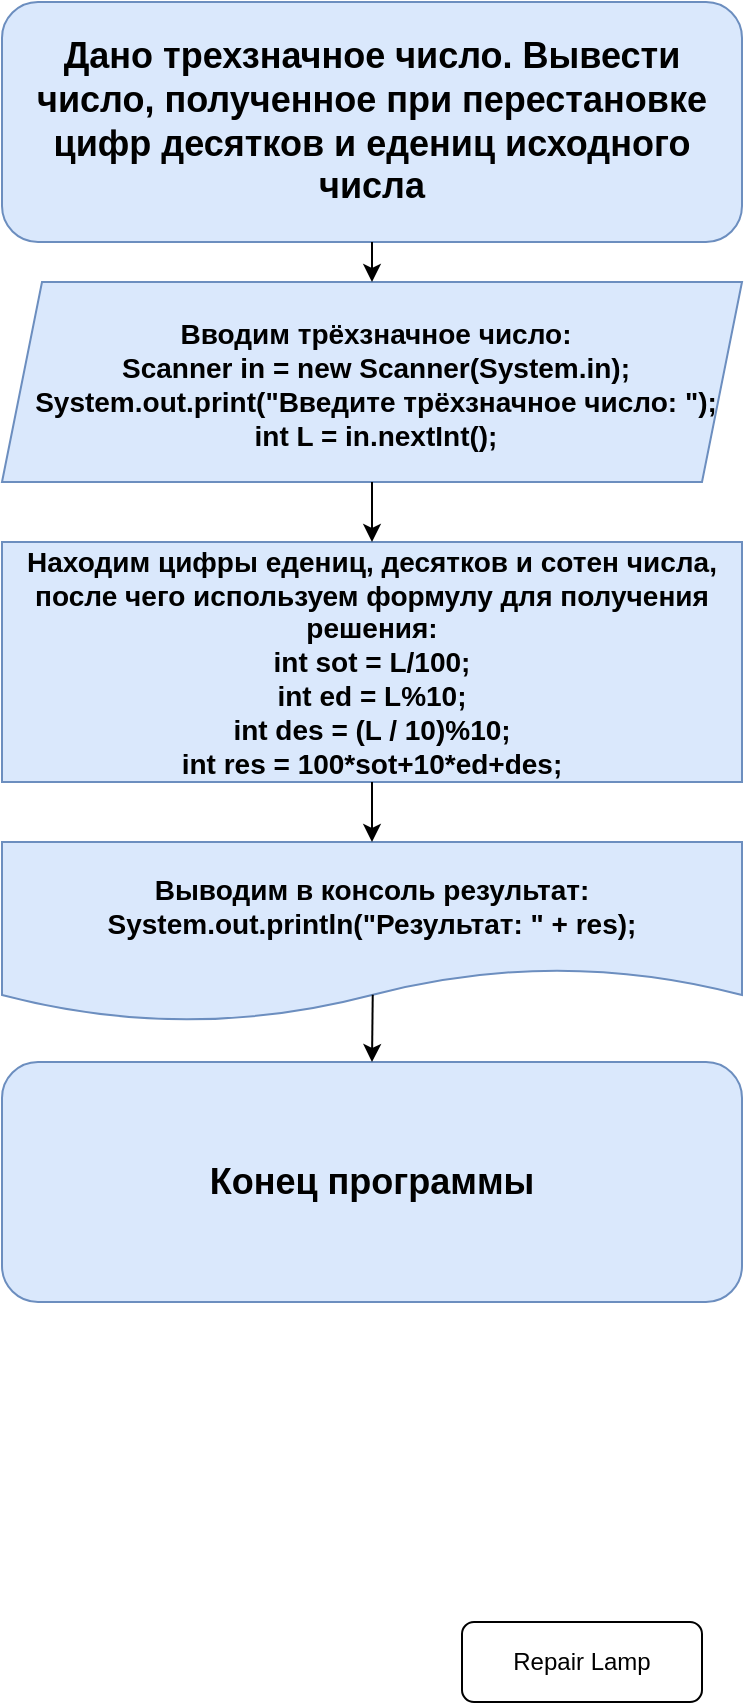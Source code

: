 <mxfile version="20.0.4" type="github">
  <diagram id="C5RBs43oDa-KdzZeNtuy" name="Page-1">
    <mxGraphModel dx="1038" dy="556" grid="1" gridSize="10" guides="1" tooltips="1" connect="1" arrows="1" fold="1" page="1" pageScale="1" pageWidth="827" pageHeight="1169" math="0" shadow="0">
      <root>
        <mxCell id="WIyWlLk6GJQsqaUBKTNV-0" />
        <mxCell id="WIyWlLk6GJQsqaUBKTNV-1" parent="WIyWlLk6GJQsqaUBKTNV-0" />
        <mxCell id="WIyWlLk6GJQsqaUBKTNV-3" value="&lt;font style=&quot;font-size: 18px;&quot;&gt;Дано трехзначное число. Вывести число, полученное при перестановке цифр десятков и едениц исходного числа&lt;/font&gt;" style="rounded=1;whiteSpace=wrap;html=1;fontSize=18;glass=0;strokeWidth=1;shadow=0;fontStyle=1;fillColor=#dae8fc;strokeColor=#6c8ebf;" parent="WIyWlLk6GJQsqaUBKTNV-1" vertex="1">
          <mxGeometry x="160" width="370" height="120" as="geometry" />
        </mxCell>
        <mxCell id="WIyWlLk6GJQsqaUBKTNV-11" value="Repair Lamp" style="rounded=1;whiteSpace=wrap;html=1;fontSize=12;glass=0;strokeWidth=1;shadow=0;" parent="WIyWlLk6GJQsqaUBKTNV-1" vertex="1">
          <mxGeometry x="390" y="810" width="120" height="40" as="geometry" />
        </mxCell>
        <mxCell id="b77LCI38j5oS1WyV5Z1C-0" value="Вводим трёхзначное число:&#xa;Scanner in = new Scanner(System.in);&#xa;System.out.print(&quot;Введите трёхзначное число: &quot;);&#xa;int L = in.nextInt();" style="shape=parallelogram;perimeter=parallelogramPerimeter;fixedSize=1;fillColor=#dae8fc;strokeColor=#6c8ebf;fontStyle=1;fontSize=14;fontFamily=Helvetica;horizontal=1;align=center;verticalAlign=middle;textDirection=ltr;fontColor=default;labelBackgroundColor=none;labelBorderColor=none;spacingTop=1;spacingLeft=4;" vertex="1" parent="WIyWlLk6GJQsqaUBKTNV-1">
          <mxGeometry x="160" y="140" width="370" height="100" as="geometry" />
        </mxCell>
        <mxCell id="b77LCI38j5oS1WyV5Z1C-1" value="" style="endArrow=classic;html=1;rounded=0;fontFamily=Helvetica;fontSize=9;fontColor=default;exitX=0.5;exitY=1;exitDx=0;exitDy=0;entryX=0.5;entryY=0;entryDx=0;entryDy=0;" edge="1" parent="WIyWlLk6GJQsqaUBKTNV-1" source="WIyWlLk6GJQsqaUBKTNV-3" target="b77LCI38j5oS1WyV5Z1C-0">
          <mxGeometry width="50" height="50" relative="1" as="geometry">
            <mxPoint x="200" y="300" as="sourcePoint" />
            <mxPoint x="250" y="250" as="targetPoint" />
          </mxGeometry>
        </mxCell>
        <mxCell id="b77LCI38j5oS1WyV5Z1C-2" value="&lt;font color=&quot;#000000&quot;&gt;Находим цифры едениц, десятков и сотен числа, после чего используем формулу для получения решения:&lt;br&gt;int sot = L/100;&lt;br&gt;int ed = L%10;&lt;br&gt;int des = (L / 10)%10;&lt;br&gt;int res = 100*sot+10*ed+des;&lt;br&gt;&lt;/font&gt;" style="rounded=0;whiteSpace=wrap;html=1;labelBackgroundColor=none;labelBorderColor=none;fontFamily=Helvetica;fontSize=14;fillColor=#dae8fc;strokeColor=#6c8ebf;fontStyle=1" vertex="1" parent="WIyWlLk6GJQsqaUBKTNV-1">
          <mxGeometry x="160" y="270" width="370" height="120" as="geometry" />
        </mxCell>
        <mxCell id="b77LCI38j5oS1WyV5Z1C-3" value="" style="endArrow=classic;html=1;rounded=0;fontFamily=Helvetica;fontSize=14;fontColor=#000000;exitX=0.5;exitY=1;exitDx=0;exitDy=0;entryX=0.5;entryY=0;entryDx=0;entryDy=0;" edge="1" parent="WIyWlLk6GJQsqaUBKTNV-1" source="b77LCI38j5oS1WyV5Z1C-0" target="b77LCI38j5oS1WyV5Z1C-2">
          <mxGeometry width="50" height="50" relative="1" as="geometry">
            <mxPoint x="200" y="300" as="sourcePoint" />
            <mxPoint x="250" y="250" as="targetPoint" />
          </mxGeometry>
        </mxCell>
        <mxCell id="b77LCI38j5oS1WyV5Z1C-4" value="Выводим в консоль результат:&lt;br&gt;System.out.println(&quot;Результат: &quot; + res);" style="shape=document;whiteSpace=wrap;html=1;boundedLbl=1;labelBackgroundColor=none;labelBorderColor=none;fontFamily=Helvetica;fontSize=14;fillColor=#dae8fc;strokeColor=#6c8ebf;fontStyle=1" vertex="1" parent="WIyWlLk6GJQsqaUBKTNV-1">
          <mxGeometry x="160" y="420" width="370" height="90" as="geometry" />
        </mxCell>
        <mxCell id="b77LCI38j5oS1WyV5Z1C-5" value="" style="endArrow=classic;html=1;rounded=0;fontFamily=Helvetica;fontSize=14;fontColor=#000000;exitX=0.5;exitY=1;exitDx=0;exitDy=0;entryX=0.5;entryY=0;entryDx=0;entryDy=0;" edge="1" parent="WIyWlLk6GJQsqaUBKTNV-1" source="b77LCI38j5oS1WyV5Z1C-2" target="b77LCI38j5oS1WyV5Z1C-4">
          <mxGeometry width="50" height="50" relative="1" as="geometry">
            <mxPoint x="200" y="300" as="sourcePoint" />
            <mxPoint x="250" y="250" as="targetPoint" />
          </mxGeometry>
        </mxCell>
        <mxCell id="b77LCI38j5oS1WyV5Z1C-6" value="Конец программы" style="rounded=1;whiteSpace=wrap;html=1;fontSize=18;glass=0;strokeWidth=1;shadow=0;fontStyle=1;fillColor=#dae8fc;strokeColor=#6c8ebf;" vertex="1" parent="WIyWlLk6GJQsqaUBKTNV-1">
          <mxGeometry x="160" y="530" width="370" height="120" as="geometry" />
        </mxCell>
        <mxCell id="b77LCI38j5oS1WyV5Z1C-8" value="" style="endArrow=classic;html=1;rounded=0;fontFamily=Helvetica;fontSize=18;fontColor=#000000;entryX=0.5;entryY=0;entryDx=0;entryDy=0;exitX=0.501;exitY=0.849;exitDx=0;exitDy=0;exitPerimeter=0;" edge="1" parent="WIyWlLk6GJQsqaUBKTNV-1" source="b77LCI38j5oS1WyV5Z1C-4" target="b77LCI38j5oS1WyV5Z1C-6">
          <mxGeometry width="50" height="50" relative="1" as="geometry">
            <mxPoint x="350" y="510" as="sourcePoint" />
            <mxPoint x="250" y="380" as="targetPoint" />
          </mxGeometry>
        </mxCell>
      </root>
    </mxGraphModel>
  </diagram>
</mxfile>

